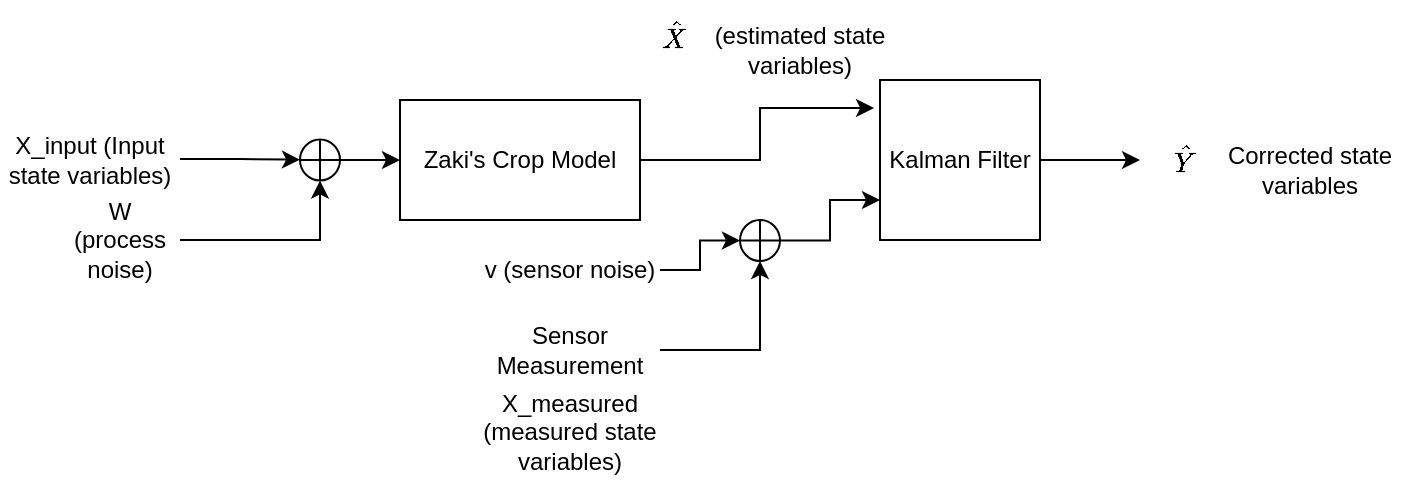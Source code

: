 <mxfile version="15.7.3" type="github">
  <diagram id="qBd_tLGPg-DSYs_yWLyH" name="Page-1">
    <mxGraphModel dx="946" dy="589" grid="1" gridSize="10" guides="1" tooltips="1" connect="1" arrows="1" fold="1" page="1" pageScale="1" pageWidth="850" pageHeight="1100" math="1" shadow="0">
      <root>
        <mxCell id="0" />
        <mxCell id="1" parent="0" />
        <mxCell id="63GNxuutIX2Jem26zwdh-15" style="edgeStyle=orthogonalEdgeStyle;rounded=0;orthogonalLoop=1;jettySize=auto;html=1;entryX=-0.037;entryY=0.175;entryDx=0;entryDy=0;entryPerimeter=0;" edge="1" parent="1" source="63GNxuutIX2Jem26zwdh-1" target="63GNxuutIX2Jem26zwdh-2">
          <mxGeometry relative="1" as="geometry" />
        </mxCell>
        <mxCell id="63GNxuutIX2Jem26zwdh-1" value="Zaki&#39;s Crop Model" style="rounded=0;whiteSpace=wrap;html=1;" vertex="1" parent="1">
          <mxGeometry x="220" y="180" width="120" height="60" as="geometry" />
        </mxCell>
        <mxCell id="63GNxuutIX2Jem26zwdh-39" style="edgeStyle=orthogonalEdgeStyle;rounded=0;orthogonalLoop=1;jettySize=auto;html=1;" edge="1" parent="1" source="63GNxuutIX2Jem26zwdh-2">
          <mxGeometry relative="1" as="geometry">
            <mxPoint x="590" y="210" as="targetPoint" />
          </mxGeometry>
        </mxCell>
        <mxCell id="63GNxuutIX2Jem26zwdh-2" value="Kalman Filter" style="whiteSpace=wrap;html=1;aspect=fixed;" vertex="1" parent="1">
          <mxGeometry x="460" y="170" width="80" height="80" as="geometry" />
        </mxCell>
        <mxCell id="63GNxuutIX2Jem26zwdh-6" value="" style="endArrow=classic;html=1;rounded=0;" edge="1" parent="1" target="63GNxuutIX2Jem26zwdh-7">
          <mxGeometry width="50" height="50" relative="1" as="geometry">
            <mxPoint x="110" y="209.5" as="sourcePoint" />
            <mxPoint x="170" y="209.5" as="targetPoint" />
            <Array as="points">
              <mxPoint x="140" y="209.5" />
            </Array>
          </mxGeometry>
        </mxCell>
        <mxCell id="63GNxuutIX2Jem26zwdh-8" value="" style="edgeStyle=orthogonalEdgeStyle;rounded=0;orthogonalLoop=1;jettySize=auto;html=1;" edge="1" parent="1" source="63GNxuutIX2Jem26zwdh-7" target="63GNxuutIX2Jem26zwdh-1">
          <mxGeometry relative="1" as="geometry" />
        </mxCell>
        <mxCell id="63GNxuutIX2Jem26zwdh-7" value="" style="shape=orEllipse;perimeter=ellipsePerimeter;whiteSpace=wrap;html=1;backgroundOutline=1;" vertex="1" parent="1">
          <mxGeometry x="170" y="199.75" width="20" height="20.5" as="geometry" />
        </mxCell>
        <mxCell id="63GNxuutIX2Jem26zwdh-9" value="" style="endArrow=classic;html=1;rounded=0;entryX=0.5;entryY=1;entryDx=0;entryDy=0;" edge="1" parent="1" target="63GNxuutIX2Jem26zwdh-7">
          <mxGeometry width="50" height="50" relative="1" as="geometry">
            <mxPoint x="110" y="250" as="sourcePoint" />
            <mxPoint x="170" y="250" as="targetPoint" />
            <Array as="points">
              <mxPoint x="180" y="250" />
            </Array>
          </mxGeometry>
        </mxCell>
        <mxCell id="63GNxuutIX2Jem26zwdh-10" value="X_input (Input state variables)" style="text;html=1;strokeColor=none;fillColor=none;align=center;verticalAlign=middle;whiteSpace=wrap;rounded=0;" vertex="1" parent="1">
          <mxGeometry x="20" y="195" width="90" height="30" as="geometry" />
        </mxCell>
        <mxCell id="63GNxuutIX2Jem26zwdh-11" value="W (process noise)" style="text;html=1;strokeColor=none;fillColor=none;align=center;verticalAlign=middle;whiteSpace=wrap;rounded=0;" vertex="1" parent="1">
          <mxGeometry x="50" y="225" width="60" height="50" as="geometry" />
        </mxCell>
        <mxCell id="63GNxuutIX2Jem26zwdh-28" style="edgeStyle=orthogonalEdgeStyle;rounded=0;orthogonalLoop=1;jettySize=auto;html=1;entryX=0;entryY=0.75;entryDx=0;entryDy=0;" edge="1" parent="1" source="63GNxuutIX2Jem26zwdh-16" target="63GNxuutIX2Jem26zwdh-2">
          <mxGeometry relative="1" as="geometry" />
        </mxCell>
        <mxCell id="63GNxuutIX2Jem26zwdh-16" value="" style="shape=orEllipse;perimeter=ellipsePerimeter;whiteSpace=wrap;html=1;backgroundOutline=1;" vertex="1" parent="1">
          <mxGeometry x="390" y="240" width="20" height="20.5" as="geometry" />
        </mxCell>
        <mxCell id="63GNxuutIX2Jem26zwdh-23" style="edgeStyle=orthogonalEdgeStyle;rounded=0;orthogonalLoop=1;jettySize=auto;html=1;entryX=0.5;entryY=1;entryDx=0;entryDy=0;" edge="1" parent="1" source="63GNxuutIX2Jem26zwdh-22" target="63GNxuutIX2Jem26zwdh-16">
          <mxGeometry relative="1" as="geometry" />
        </mxCell>
        <mxCell id="63GNxuutIX2Jem26zwdh-22" value="Sensor Measurement" style="text;html=1;strokeColor=none;fillColor=none;align=center;verticalAlign=middle;whiteSpace=wrap;rounded=0;" vertex="1" parent="1">
          <mxGeometry x="260" y="280" width="90" height="50" as="geometry" />
        </mxCell>
        <mxCell id="63GNxuutIX2Jem26zwdh-25" style="edgeStyle=orthogonalEdgeStyle;rounded=0;orthogonalLoop=1;jettySize=auto;html=1;entryX=0;entryY=0.5;entryDx=0;entryDy=0;" edge="1" parent="1" source="63GNxuutIX2Jem26zwdh-24" target="63GNxuutIX2Jem26zwdh-16">
          <mxGeometry relative="1" as="geometry" />
        </mxCell>
        <mxCell id="63GNxuutIX2Jem26zwdh-24" value="v (sensor noise)" style="text;html=1;strokeColor=none;fillColor=none;align=center;verticalAlign=middle;whiteSpace=wrap;rounded=0;" vertex="1" parent="1">
          <mxGeometry x="260" y="240" width="90" height="50" as="geometry" />
        </mxCell>
        <mxCell id="63GNxuutIX2Jem26zwdh-33" value="$$\hat{X}$$&lt;br&gt;" style="text;html=1;strokeColor=none;fillColor=none;align=center;verticalAlign=middle;whiteSpace=wrap;rounded=0;" vertex="1" parent="1">
          <mxGeometry x="345" y="140" width="25" height="30" as="geometry" />
        </mxCell>
        <mxCell id="63GNxuutIX2Jem26zwdh-37" value="(estimated state variables)" style="text;html=1;strokeColor=none;fillColor=none;align=center;verticalAlign=middle;whiteSpace=wrap;rounded=0;" vertex="1" parent="1">
          <mxGeometry x="370" y="130" width="100" height="50" as="geometry" />
        </mxCell>
        <mxCell id="63GNxuutIX2Jem26zwdh-38" value="X_measured (measured state variables)" style="text;html=1;strokeColor=none;fillColor=none;align=center;verticalAlign=middle;whiteSpace=wrap;rounded=0;" vertex="1" parent="1">
          <mxGeometry x="260" y="321" width="90" height="50" as="geometry" />
        </mxCell>
        <mxCell id="63GNxuutIX2Jem26zwdh-40" value="$$\hat{Y}$$" style="text;html=1;strokeColor=none;fillColor=none;align=center;verticalAlign=middle;whiteSpace=wrap;rounded=0;" vertex="1" parent="1">
          <mxGeometry x="600" y="195" width="25" height="30" as="geometry" />
        </mxCell>
        <mxCell id="63GNxuutIX2Jem26zwdh-41" value="Corrected state variables" style="text;html=1;strokeColor=none;fillColor=none;align=center;verticalAlign=middle;whiteSpace=wrap;rounded=0;" vertex="1" parent="1">
          <mxGeometry x="625" y="190" width="100" height="50" as="geometry" />
        </mxCell>
      </root>
    </mxGraphModel>
  </diagram>
</mxfile>
